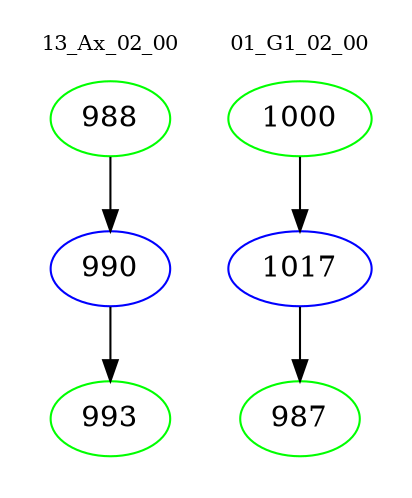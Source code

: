 digraph{
subgraph cluster_0 {
color = white
label = "13_Ax_02_00";
fontsize=10;
T0_988 [label="988", color="green"]
T0_988 -> T0_990 [color="black"]
T0_990 [label="990", color="blue"]
T0_990 -> T0_993 [color="black"]
T0_993 [label="993", color="green"]
}
subgraph cluster_1 {
color = white
label = "01_G1_02_00";
fontsize=10;
T1_1000 [label="1000", color="green"]
T1_1000 -> T1_1017 [color="black"]
T1_1017 [label="1017", color="blue"]
T1_1017 -> T1_987 [color="black"]
T1_987 [label="987", color="green"]
}
}
